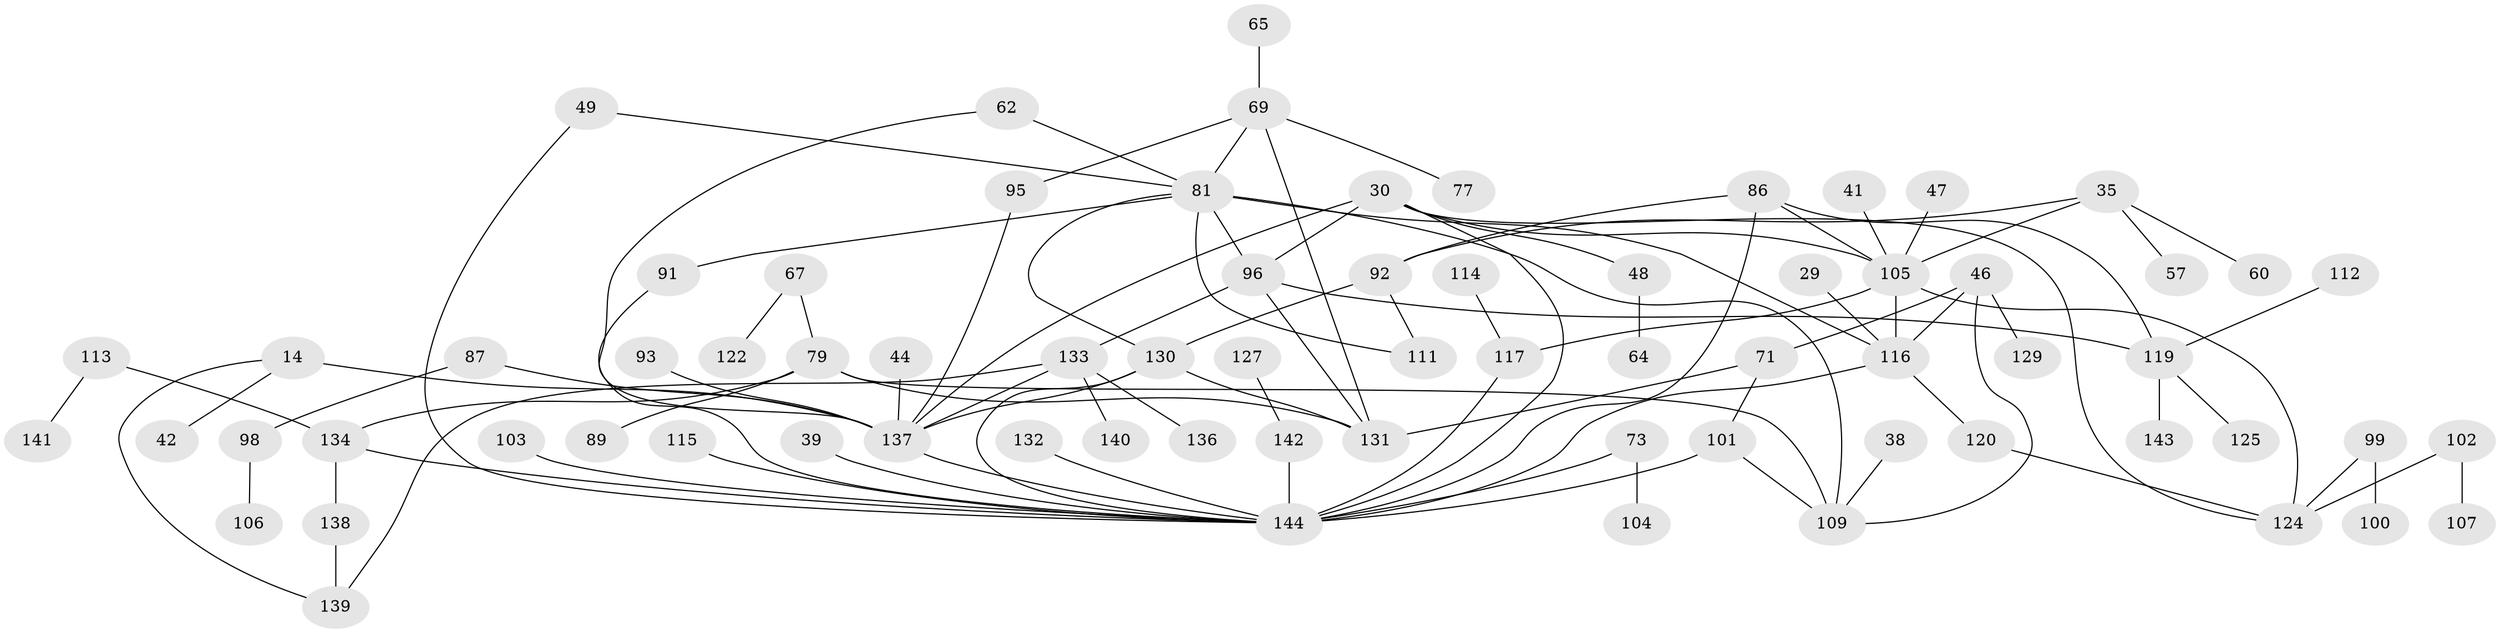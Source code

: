 // original degree distribution, {3: 0.2361111111111111, 7: 0.020833333333333332, 5: 0.04861111111111111, 6: 0.006944444444444444, 4: 0.16666666666666666, 2: 0.2569444444444444, 1: 0.2638888888888889}
// Generated by graph-tools (version 1.1) at 2025/41/03/09/25 04:41:25]
// undirected, 72 vertices, 99 edges
graph export_dot {
graph [start="1"]
  node [color=gray90,style=filled];
  14;
  29;
  30 [super="+11"];
  35;
  38;
  39;
  41;
  42;
  44;
  46 [super="+43"];
  47;
  48;
  49;
  57;
  60;
  62;
  64;
  65;
  67;
  69 [super="+52"];
  71 [super="+54"];
  73;
  77;
  79 [super="+36"];
  81 [super="+31+9+76"];
  86 [super="+27"];
  87;
  89;
  91;
  92;
  93;
  95 [super="+75"];
  96 [super="+12+28"];
  98;
  99;
  100;
  101;
  102;
  103;
  104;
  105 [super="+20+8+72+37"];
  106;
  107;
  109 [super="+32+10+16"];
  111;
  112;
  113;
  114;
  115;
  116 [super="+15"];
  117 [super="+108"];
  119 [super="+45+58"];
  120;
  122;
  124 [super="+24+63"];
  125;
  127;
  129;
  130 [super="+78+94+83+126"];
  131 [super="+110+118"];
  132;
  133 [super="+5"];
  134 [super="+128+123"];
  136;
  137 [super="+18+6"];
  138;
  139;
  140;
  141;
  142 [super="+55+90+84"];
  143;
  144 [super="+23+19+33+97+135"];
  14 -- 42;
  14 -- 139;
  14 -- 137 [weight=2];
  29 -- 116;
  30 -- 137 [weight=2];
  30 -- 48;
  30 -- 96 [weight=2];
  30 -- 124;
  30 -- 105;
  30 -- 144;
  35 -- 57;
  35 -- 60;
  35 -- 92;
  35 -- 105;
  38 -- 109;
  39 -- 144;
  41 -- 105;
  44 -- 137;
  46 -- 129;
  46 -- 71 [weight=2];
  46 -- 116;
  46 -- 109;
  47 -- 105;
  48 -- 64;
  49 -- 144;
  49 -- 81;
  62 -- 81;
  62 -- 137;
  65 -- 69;
  67 -- 122;
  67 -- 79;
  69 -- 81;
  69 -- 77;
  69 -- 95;
  69 -- 131;
  71 -- 101;
  71 -- 131;
  73 -- 104;
  73 -- 144;
  79 -- 89;
  79 -- 109;
  79 -- 131;
  79 -- 134;
  81 -- 116 [weight=2];
  81 -- 109;
  81 -- 111;
  81 -- 96;
  81 -- 91;
  81 -- 130;
  86 -- 144;
  86 -- 105;
  86 -- 92;
  86 -- 119;
  87 -- 98;
  87 -- 137;
  91 -- 144;
  92 -- 111;
  92 -- 130;
  93 -- 137;
  95 -- 137;
  96 -- 133;
  96 -- 119;
  96 -- 131;
  98 -- 106;
  99 -- 100;
  99 -- 124 [weight=2];
  101 -- 109;
  101 -- 144;
  102 -- 107;
  102 -- 124;
  103 -- 144;
  105 -- 116 [weight=2];
  105 -- 117 [weight=3];
  105 -- 124;
  112 -- 119;
  113 -- 141;
  113 -- 134;
  114 -- 117;
  115 -- 144;
  116 -- 120;
  116 -- 144 [weight=3];
  117 -- 144 [weight=2];
  119 -- 143;
  119 -- 125;
  120 -- 124 [weight=2];
  127 -- 142;
  130 -- 144;
  130 -- 131;
  130 -- 137;
  132 -- 144;
  133 -- 136;
  133 -- 137;
  133 -- 139;
  133 -- 140;
  134 -- 138;
  134 -- 144 [weight=2];
  137 -- 144;
  138 -- 139;
  142 -- 144 [weight=2];
}
